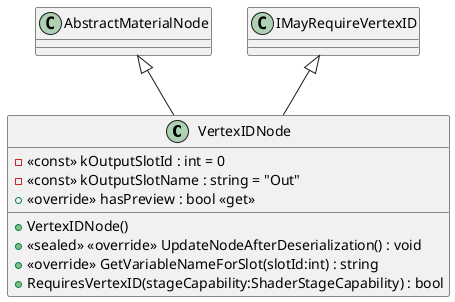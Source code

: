 @startuml
class VertexIDNode {
    - <<const>> kOutputSlotId : int = 0
    - <<const>> kOutputSlotName : string = "Out"
    + <<override>> hasPreview : bool <<get>>
    + VertexIDNode()
    + <<sealed>> <<override>> UpdateNodeAfterDeserialization() : void
    + <<override>> GetVariableNameForSlot(slotId:int) : string
    + RequiresVertexID(stageCapability:ShaderStageCapability) : bool
}
AbstractMaterialNode <|-- VertexIDNode
IMayRequireVertexID <|-- VertexIDNode
@enduml
